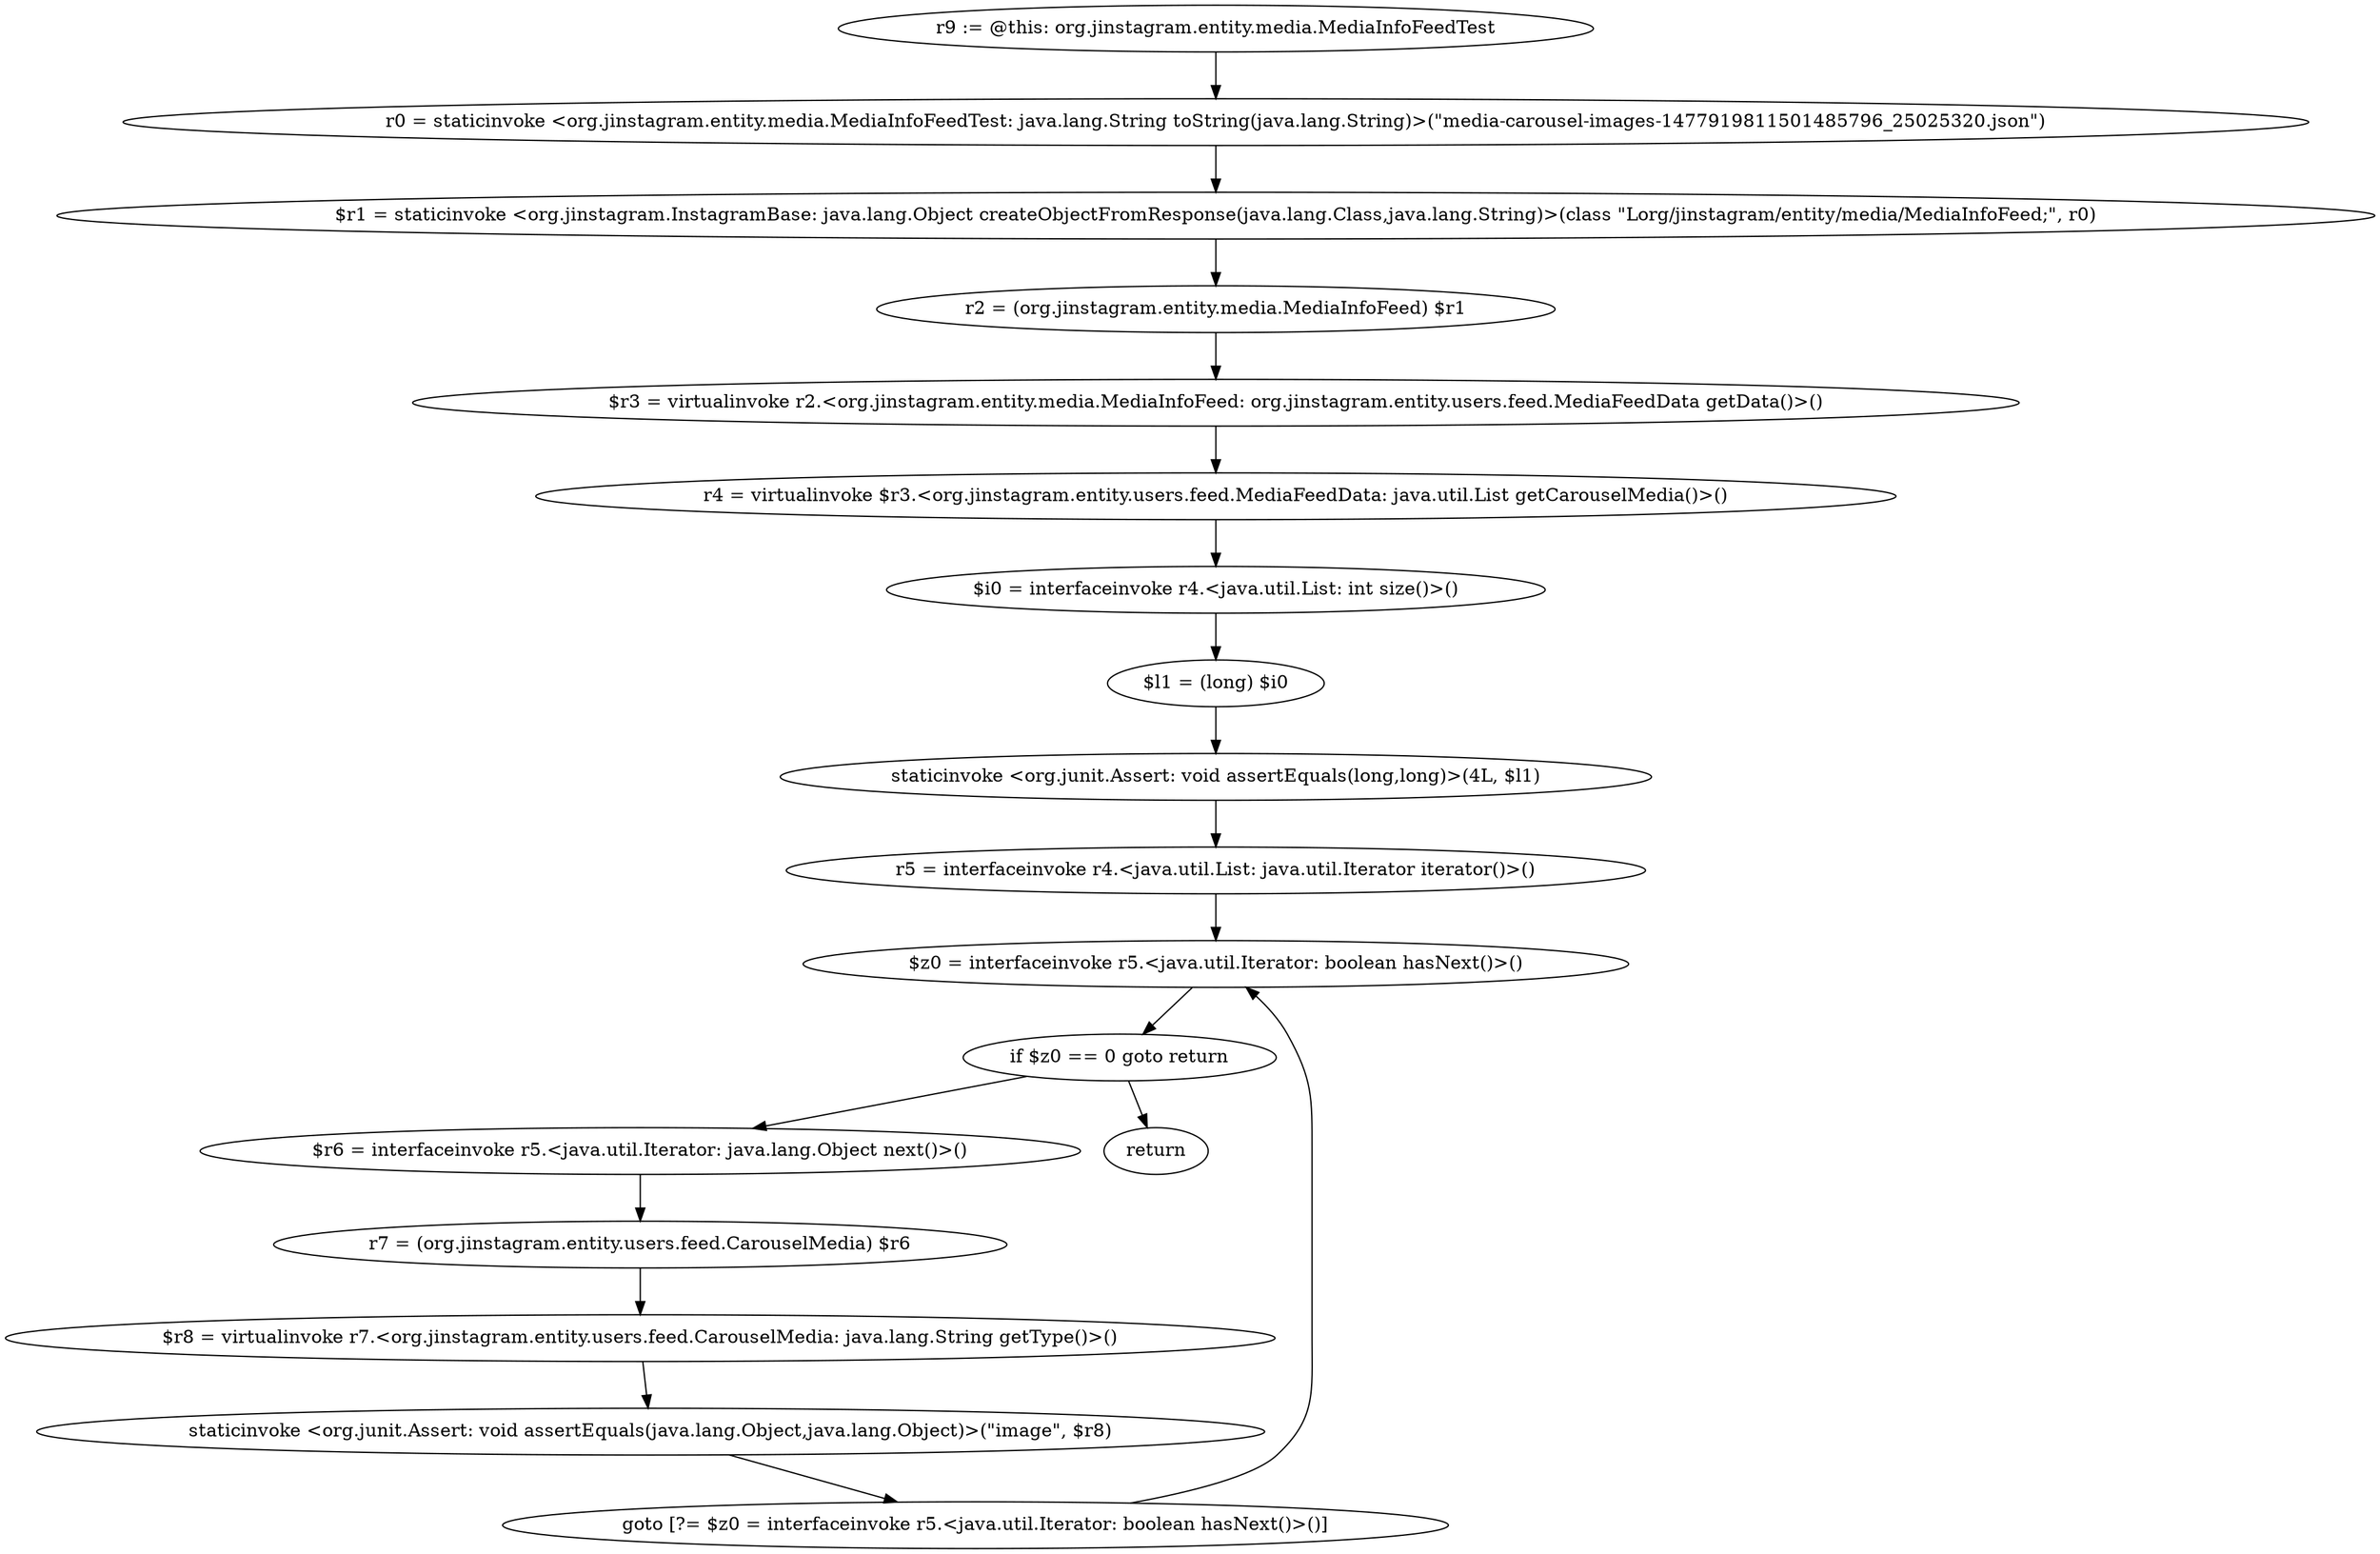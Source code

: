 digraph "unitGraph" {
    "r9 := @this: org.jinstagram.entity.media.MediaInfoFeedTest"
    "r0 = staticinvoke <org.jinstagram.entity.media.MediaInfoFeedTest: java.lang.String toString(java.lang.String)>(\"media-carousel-images-1477919811501485796_25025320.json\")"
    "$r1 = staticinvoke <org.jinstagram.InstagramBase: java.lang.Object createObjectFromResponse(java.lang.Class,java.lang.String)>(class \"Lorg/jinstagram/entity/media/MediaInfoFeed;\", r0)"
    "r2 = (org.jinstagram.entity.media.MediaInfoFeed) $r1"
    "$r3 = virtualinvoke r2.<org.jinstagram.entity.media.MediaInfoFeed: org.jinstagram.entity.users.feed.MediaFeedData getData()>()"
    "r4 = virtualinvoke $r3.<org.jinstagram.entity.users.feed.MediaFeedData: java.util.List getCarouselMedia()>()"
    "$i0 = interfaceinvoke r4.<java.util.List: int size()>()"
    "$l1 = (long) $i0"
    "staticinvoke <org.junit.Assert: void assertEquals(long,long)>(4L, $l1)"
    "r5 = interfaceinvoke r4.<java.util.List: java.util.Iterator iterator()>()"
    "$z0 = interfaceinvoke r5.<java.util.Iterator: boolean hasNext()>()"
    "if $z0 == 0 goto return"
    "$r6 = interfaceinvoke r5.<java.util.Iterator: java.lang.Object next()>()"
    "r7 = (org.jinstagram.entity.users.feed.CarouselMedia) $r6"
    "$r8 = virtualinvoke r7.<org.jinstagram.entity.users.feed.CarouselMedia: java.lang.String getType()>()"
    "staticinvoke <org.junit.Assert: void assertEquals(java.lang.Object,java.lang.Object)>(\"image\", $r8)"
    "goto [?= $z0 = interfaceinvoke r5.<java.util.Iterator: boolean hasNext()>()]"
    "return"
    "r9 := @this: org.jinstagram.entity.media.MediaInfoFeedTest"->"r0 = staticinvoke <org.jinstagram.entity.media.MediaInfoFeedTest: java.lang.String toString(java.lang.String)>(\"media-carousel-images-1477919811501485796_25025320.json\")";
    "r0 = staticinvoke <org.jinstagram.entity.media.MediaInfoFeedTest: java.lang.String toString(java.lang.String)>(\"media-carousel-images-1477919811501485796_25025320.json\")"->"$r1 = staticinvoke <org.jinstagram.InstagramBase: java.lang.Object createObjectFromResponse(java.lang.Class,java.lang.String)>(class \"Lorg/jinstagram/entity/media/MediaInfoFeed;\", r0)";
    "$r1 = staticinvoke <org.jinstagram.InstagramBase: java.lang.Object createObjectFromResponse(java.lang.Class,java.lang.String)>(class \"Lorg/jinstagram/entity/media/MediaInfoFeed;\", r0)"->"r2 = (org.jinstagram.entity.media.MediaInfoFeed) $r1";
    "r2 = (org.jinstagram.entity.media.MediaInfoFeed) $r1"->"$r3 = virtualinvoke r2.<org.jinstagram.entity.media.MediaInfoFeed: org.jinstagram.entity.users.feed.MediaFeedData getData()>()";
    "$r3 = virtualinvoke r2.<org.jinstagram.entity.media.MediaInfoFeed: org.jinstagram.entity.users.feed.MediaFeedData getData()>()"->"r4 = virtualinvoke $r3.<org.jinstagram.entity.users.feed.MediaFeedData: java.util.List getCarouselMedia()>()";
    "r4 = virtualinvoke $r3.<org.jinstagram.entity.users.feed.MediaFeedData: java.util.List getCarouselMedia()>()"->"$i0 = interfaceinvoke r4.<java.util.List: int size()>()";
    "$i0 = interfaceinvoke r4.<java.util.List: int size()>()"->"$l1 = (long) $i0";
    "$l1 = (long) $i0"->"staticinvoke <org.junit.Assert: void assertEquals(long,long)>(4L, $l1)";
    "staticinvoke <org.junit.Assert: void assertEquals(long,long)>(4L, $l1)"->"r5 = interfaceinvoke r4.<java.util.List: java.util.Iterator iterator()>()";
    "r5 = interfaceinvoke r4.<java.util.List: java.util.Iterator iterator()>()"->"$z0 = interfaceinvoke r5.<java.util.Iterator: boolean hasNext()>()";
    "$z0 = interfaceinvoke r5.<java.util.Iterator: boolean hasNext()>()"->"if $z0 == 0 goto return";
    "if $z0 == 0 goto return"->"$r6 = interfaceinvoke r5.<java.util.Iterator: java.lang.Object next()>()";
    "if $z0 == 0 goto return"->"return";
    "$r6 = interfaceinvoke r5.<java.util.Iterator: java.lang.Object next()>()"->"r7 = (org.jinstagram.entity.users.feed.CarouselMedia) $r6";
    "r7 = (org.jinstagram.entity.users.feed.CarouselMedia) $r6"->"$r8 = virtualinvoke r7.<org.jinstagram.entity.users.feed.CarouselMedia: java.lang.String getType()>()";
    "$r8 = virtualinvoke r7.<org.jinstagram.entity.users.feed.CarouselMedia: java.lang.String getType()>()"->"staticinvoke <org.junit.Assert: void assertEquals(java.lang.Object,java.lang.Object)>(\"image\", $r8)";
    "staticinvoke <org.junit.Assert: void assertEquals(java.lang.Object,java.lang.Object)>(\"image\", $r8)"->"goto [?= $z0 = interfaceinvoke r5.<java.util.Iterator: boolean hasNext()>()]";
    "goto [?= $z0 = interfaceinvoke r5.<java.util.Iterator: boolean hasNext()>()]"->"$z0 = interfaceinvoke r5.<java.util.Iterator: boolean hasNext()>()";
}
